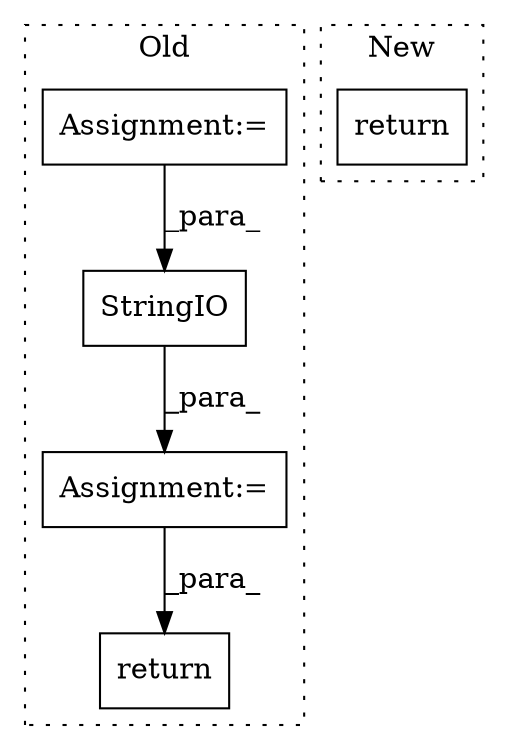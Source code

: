 digraph G {
subgraph cluster0 {
1 [label="StringIO" a="32" s="22477,22490" l="9,1" shape="box"];
3 [label="return" a="41" s="22499" l="7" shape="box"];
4 [label="Assignment:=" a="7" s="22466" l="1" shape="box"];
5 [label="Assignment:=" a="7" s="628" l="1" shape="box"];
label = "Old";
style="dotted";
}
subgraph cluster1 {
2 [label="return" a="41" s="260" l="7" shape="box"];
label = "New";
style="dotted";
}
1 -> 4 [label="_para_"];
4 -> 3 [label="_para_"];
5 -> 1 [label="_para_"];
}